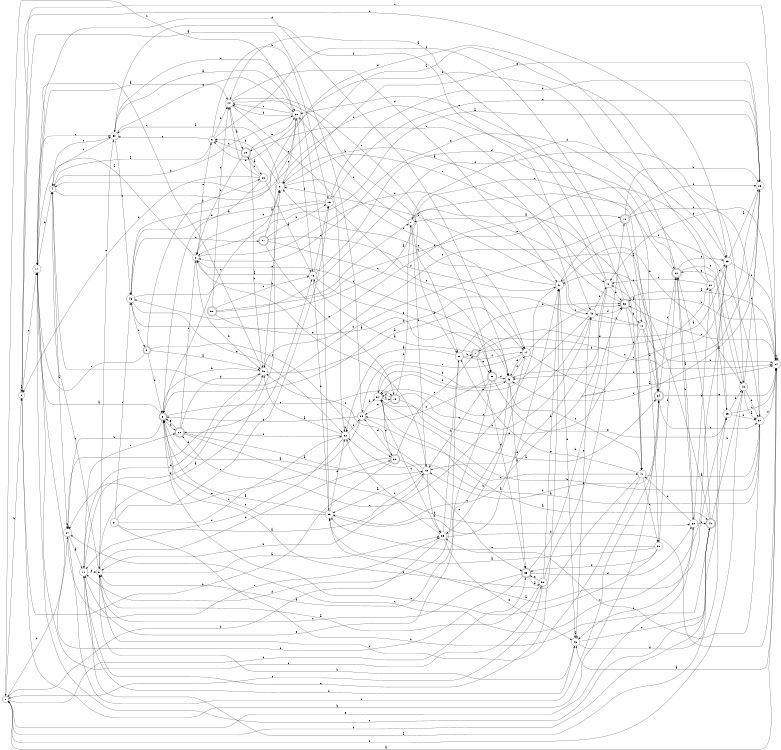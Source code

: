 digraph n49_1 {
__start0 [label="" shape="none"];

rankdir=LR;
size="8,5";

s0 [style="filled", color="black", fillcolor="white" shape="circle", label="0"];
s1 [style="rounded,filled", color="black", fillcolor="white" shape="doublecircle", label="1"];
s2 [style="filled", color="black", fillcolor="white" shape="circle", label="2"];
s3 [style="rounded,filled", color="black", fillcolor="white" shape="doublecircle", label="3"];
s4 [style="filled", color="black", fillcolor="white" shape="circle", label="4"];
s5 [style="filled", color="black", fillcolor="white" shape="circle", label="5"];
s6 [style="filled", color="black", fillcolor="white" shape="circle", label="6"];
s7 [style="filled", color="black", fillcolor="white" shape="circle", label="7"];
s8 [style="filled", color="black", fillcolor="white" shape="circle", label="8"];
s9 [style="rounded,filled", color="black", fillcolor="white" shape="doublecircle", label="9"];
s10 [style="filled", color="black", fillcolor="white" shape="circle", label="10"];
s11 [style="filled", color="black", fillcolor="white" shape="circle", label="11"];
s12 [style="filled", color="black", fillcolor="white" shape="circle", label="12"];
s13 [style="filled", color="black", fillcolor="white" shape="circle", label="13"];
s14 [style="filled", color="black", fillcolor="white" shape="circle", label="14"];
s15 [style="filled", color="black", fillcolor="white" shape="circle", label="15"];
s16 [style="filled", color="black", fillcolor="white" shape="circle", label="16"];
s17 [style="filled", color="black", fillcolor="white" shape="circle", label="17"];
s18 [style="rounded,filled", color="black", fillcolor="white" shape="doublecircle", label="18"];
s19 [style="rounded,filled", color="black", fillcolor="white" shape="doublecircle", label="19"];
s20 [style="filled", color="black", fillcolor="white" shape="circle", label="20"];
s21 [style="filled", color="black", fillcolor="white" shape="circle", label="21"];
s22 [style="rounded,filled", color="black", fillcolor="white" shape="doublecircle", label="22"];
s23 [style="filled", color="black", fillcolor="white" shape="circle", label="23"];
s24 [style="filled", color="black", fillcolor="white" shape="circle", label="24"];
s25 [style="filled", color="black", fillcolor="white" shape="circle", label="25"];
s26 [style="filled", color="black", fillcolor="white" shape="circle", label="26"];
s27 [style="filled", color="black", fillcolor="white" shape="circle", label="27"];
s28 [style="rounded,filled", color="black", fillcolor="white" shape="doublecircle", label="28"];
s29 [style="filled", color="black", fillcolor="white" shape="circle", label="29"];
s30 [style="filled", color="black", fillcolor="white" shape="circle", label="30"];
s31 [style="filled", color="black", fillcolor="white" shape="circle", label="31"];
s32 [style="filled", color="black", fillcolor="white" shape="circle", label="32"];
s33 [style="filled", color="black", fillcolor="white" shape="circle", label="33"];
s34 [style="rounded,filled", color="black", fillcolor="white" shape="doublecircle", label="34"];
s35 [style="rounded,filled", color="black", fillcolor="white" shape="doublecircle", label="35"];
s36 [style="filled", color="black", fillcolor="white" shape="circle", label="36"];
s37 [style="filled", color="black", fillcolor="white" shape="circle", label="37"];
s38 [style="filled", color="black", fillcolor="white" shape="circle", label="38"];
s39 [style="filled", color="black", fillcolor="white" shape="circle", label="39"];
s40 [style="rounded,filled", color="black", fillcolor="white" shape="doublecircle", label="40"];
s41 [style="filled", color="black", fillcolor="white" shape="circle", label="41"];
s42 [style="filled", color="black", fillcolor="white" shape="circle", label="42"];
s43 [style="filled", color="black", fillcolor="white" shape="circle", label="43"];
s44 [style="filled", color="black", fillcolor="white" shape="circle", label="44"];
s45 [style="filled", color="black", fillcolor="white" shape="circle", label="45"];
s46 [style="filled", color="black", fillcolor="white" shape="circle", label="46"];
s47 [style="filled", color="black", fillcolor="white" shape="circle", label="47"];
s48 [style="filled", color="black", fillcolor="white" shape="circle", label="48"];
s49 [style="filled", color="black", fillcolor="white" shape="circle", label="49"];
s50 [style="filled", color="black", fillcolor="white" shape="circle", label="50"];
s51 [style="filled", color="black", fillcolor="white" shape="circle", label="51"];
s52 [style="rounded,filled", color="black", fillcolor="white" shape="doublecircle", label="52"];
s53 [style="rounded,filled", color="black", fillcolor="white" shape="doublecircle", label="53"];
s54 [style="filled", color="black", fillcolor="white" shape="circle", label="54"];
s55 [style="rounded,filled", color="black", fillcolor="white" shape="doublecircle", label="55"];
s56 [style="filled", color="black", fillcolor="white" shape="circle", label="56"];
s57 [style="rounded,filled", color="black", fillcolor="white" shape="doublecircle", label="57"];
s58 [style="rounded,filled", color="black", fillcolor="white" shape="doublecircle", label="58"];
s59 [style="filled", color="black", fillcolor="white" shape="circle", label="59"];
s60 [style="rounded,filled", color="black", fillcolor="white" shape="doublecircle", label="60"];
s0 -> s24 [label="a"];
s0 -> s8 [label="b"];
s0 -> s53 [label="c"];
s0 -> s27 [label="d"];
s0 -> s38 [label="e"];
s1 -> s16 [label="a"];
s1 -> s20 [label="b"];
s1 -> s24 [label="c"];
s1 -> s53 [label="d"];
s1 -> s58 [label="e"];
s2 -> s17 [label="a"];
s2 -> s45 [label="b"];
s2 -> s42 [label="c"];
s2 -> s46 [label="d"];
s2 -> s6 [label="e"];
s3 -> s45 [label="a"];
s3 -> s23 [label="b"];
s3 -> s35 [label="c"];
s3 -> s9 [label="d"];
s3 -> s17 [label="e"];
s4 -> s27 [label="a"];
s4 -> s34 [label="b"];
s4 -> s50 [label="c"];
s4 -> s30 [label="d"];
s4 -> s34 [label="e"];
s5 -> s39 [label="a"];
s5 -> s49 [label="b"];
s5 -> s4 [label="c"];
s5 -> s35 [label="d"];
s5 -> s50 [label="e"];
s6 -> s4 [label="a"];
s6 -> s15 [label="b"];
s6 -> s41 [label="c"];
s6 -> s44 [label="d"];
s6 -> s50 [label="e"];
s7 -> s41 [label="a"];
s7 -> s51 [label="b"];
s7 -> s13 [label="c"];
s7 -> s30 [label="d"];
s7 -> s36 [label="e"];
s8 -> s8 [label="a"];
s8 -> s34 [label="b"];
s8 -> s24 [label="c"];
s8 -> s33 [label="d"];
s8 -> s17 [label="e"];
s9 -> s17 [label="a"];
s9 -> s27 [label="b"];
s9 -> s31 [label="c"];
s9 -> s60 [label="d"];
s9 -> s19 [label="e"];
s10 -> s34 [label="a"];
s10 -> s24 [label="b"];
s10 -> s42 [label="c"];
s10 -> s9 [label="d"];
s10 -> s54 [label="e"];
s11 -> s25 [label="a"];
s11 -> s5 [label="b"];
s11 -> s60 [label="c"];
s11 -> s45 [label="d"];
s11 -> s47 [label="e"];
s12 -> s44 [label="a"];
s12 -> s28 [label="b"];
s12 -> s59 [label="c"];
s12 -> s13 [label="d"];
s12 -> s52 [label="e"];
s13 -> s59 [label="a"];
s13 -> s5 [label="b"];
s13 -> s45 [label="c"];
s13 -> s39 [label="d"];
s13 -> s2 [label="e"];
s14 -> s24 [label="a"];
s14 -> s39 [label="b"];
s14 -> s52 [label="c"];
s14 -> s46 [label="d"];
s14 -> s29 [label="e"];
s15 -> s43 [label="a"];
s15 -> s2 [label="b"];
s15 -> s14 [label="c"];
s15 -> s26 [label="d"];
s15 -> s26 [label="e"];
s16 -> s2 [label="a"];
s16 -> s59 [label="b"];
s16 -> s15 [label="c"];
s16 -> s22 [label="d"];
s16 -> s58 [label="e"];
s17 -> s44 [label="a"];
s17 -> s4 [label="b"];
s17 -> s56 [label="c"];
s17 -> s46 [label="d"];
s17 -> s50 [label="e"];
s18 -> s10 [label="a"];
s18 -> s26 [label="b"];
s18 -> s37 [label="c"];
s18 -> s26 [label="d"];
s18 -> s45 [label="e"];
s19 -> s34 [label="a"];
s19 -> s7 [label="b"];
s19 -> s42 [label="c"];
s19 -> s54 [label="d"];
s19 -> s29 [label="e"];
s20 -> s25 [label="a"];
s20 -> s12 [label="b"];
s20 -> s33 [label="c"];
s20 -> s4 [label="d"];
s20 -> s2 [label="e"];
s21 -> s13 [label="a"];
s21 -> s40 [label="b"];
s21 -> s32 [label="c"];
s21 -> s43 [label="d"];
s21 -> s15 [label="e"];
s22 -> s43 [label="a"];
s22 -> s38 [label="b"];
s22 -> s48 [label="c"];
s22 -> s6 [label="d"];
s22 -> s33 [label="e"];
s23 -> s16 [label="a"];
s23 -> s28 [label="b"];
s23 -> s8 [label="c"];
s23 -> s44 [label="d"];
s23 -> s9 [label="e"];
s24 -> s49 [label="a"];
s24 -> s52 [label="b"];
s24 -> s24 [label="c"];
s24 -> s12 [label="d"];
s24 -> s52 [label="e"];
s25 -> s59 [label="a"];
s25 -> s37 [label="b"];
s25 -> s24 [label="c"];
s25 -> s48 [label="d"];
s25 -> s22 [label="e"];
s26 -> s2 [label="a"];
s26 -> s46 [label="b"];
s26 -> s46 [label="c"];
s26 -> s46 [label="d"];
s26 -> s31 [label="e"];
s27 -> s11 [label="a"];
s27 -> s27 [label="b"];
s27 -> s34 [label="c"];
s27 -> s16 [label="d"];
s27 -> s39 [label="e"];
s28 -> s23 [label="a"];
s28 -> s45 [label="b"];
s28 -> s6 [label="c"];
s28 -> s2 [label="d"];
s28 -> s30 [label="e"];
s29 -> s8 [label="a"];
s29 -> s54 [label="b"];
s29 -> s41 [label="c"];
s29 -> s9 [label="d"];
s29 -> s27 [label="e"];
s30 -> s5 [label="a"];
s30 -> s16 [label="b"];
s30 -> s0 [label="c"];
s30 -> s44 [label="d"];
s30 -> s44 [label="e"];
s31 -> s50 [label="a"];
s31 -> s6 [label="b"];
s31 -> s30 [label="c"];
s31 -> s14 [label="d"];
s31 -> s12 [label="e"];
s32 -> s45 [label="a"];
s32 -> s32 [label="b"];
s32 -> s11 [label="c"];
s32 -> s60 [label="d"];
s32 -> s29 [label="e"];
s33 -> s26 [label="a"];
s33 -> s24 [label="b"];
s33 -> s27 [label="c"];
s33 -> s7 [label="d"];
s33 -> s1 [label="e"];
s34 -> s12 [label="a"];
s34 -> s22 [label="b"];
s34 -> s37 [label="c"];
s34 -> s13 [label="d"];
s34 -> s24 [label="e"];
s35 -> s9 [label="a"];
s35 -> s8 [label="b"];
s35 -> s53 [label="c"];
s35 -> s29 [label="d"];
s35 -> s1 [label="e"];
s36 -> s59 [label="a"];
s36 -> s22 [label="b"];
s36 -> s9 [label="c"];
s36 -> s53 [label="d"];
s36 -> s59 [label="e"];
s37 -> s32 [label="a"];
s37 -> s54 [label="b"];
s37 -> s39 [label="c"];
s37 -> s24 [label="d"];
s37 -> s47 [label="e"];
s38 -> s22 [label="a"];
s38 -> s49 [label="b"];
s38 -> s20 [label="c"];
s38 -> s41 [label="d"];
s38 -> s40 [label="e"];
s39 -> s47 [label="a"];
s39 -> s51 [label="b"];
s39 -> s32 [label="c"];
s39 -> s0 [label="d"];
s39 -> s49 [label="e"];
s40 -> s22 [label="a"];
s40 -> s48 [label="b"];
s40 -> s47 [label="c"];
s40 -> s0 [label="d"];
s40 -> s17 [label="e"];
s41 -> s37 [label="a"];
s41 -> s9 [label="b"];
s41 -> s36 [label="c"];
s41 -> s5 [label="d"];
s41 -> s51 [label="e"];
s42 -> s31 [label="a"];
s42 -> s12 [label="b"];
s42 -> s54 [label="c"];
s42 -> s52 [label="d"];
s42 -> s54 [label="e"];
s43 -> s33 [label="a"];
s43 -> s7 [label="b"];
s43 -> s57 [label="c"];
s43 -> s3 [label="d"];
s43 -> s32 [label="e"];
s44 -> s28 [label="a"];
s44 -> s51 [label="b"];
s44 -> s58 [label="c"];
s44 -> s47 [label="d"];
s44 -> s32 [label="e"];
s45 -> s14 [label="a"];
s45 -> s9 [label="b"];
s45 -> s17 [label="c"];
s45 -> s11 [label="d"];
s45 -> s31 [label="e"];
s46 -> s53 [label="a"];
s46 -> s54 [label="b"];
s46 -> s41 [label="c"];
s46 -> s14 [label="d"];
s46 -> s11 [label="e"];
s47 -> s31 [label="a"];
s47 -> s48 [label="b"];
s47 -> s60 [label="c"];
s47 -> s49 [label="d"];
s47 -> s31 [label="e"];
s48 -> s37 [label="a"];
s48 -> s37 [label="b"];
s48 -> s26 [label="c"];
s48 -> s43 [label="d"];
s48 -> s0 [label="e"];
s49 -> s49 [label="a"];
s49 -> s11 [label="b"];
s49 -> s42 [label="c"];
s49 -> s33 [label="d"];
s49 -> s40 [label="e"];
s50 -> s30 [label="a"];
s50 -> s43 [label="b"];
s50 -> s4 [label="c"];
s50 -> s42 [label="d"];
s50 -> s30 [label="e"];
s51 -> s32 [label="a"];
s51 -> s1 [label="b"];
s51 -> s14 [label="c"];
s51 -> s11 [label="d"];
s51 -> s52 [label="e"];
s52 -> s24 [label="a"];
s52 -> s10 [label="b"];
s52 -> s30 [label="c"];
s52 -> s41 [label="d"];
s52 -> s7 [label="e"];
s53 -> s56 [label="a"];
s53 -> s52 [label="b"];
s53 -> s5 [label="c"];
s53 -> s38 [label="d"];
s53 -> s17 [label="e"];
s54 -> s40 [label="a"];
s54 -> s19 [label="b"];
s54 -> s39 [label="c"];
s54 -> s35 [label="d"];
s54 -> s46 [label="e"];
s55 -> s46 [label="a"];
s55 -> s18 [label="b"];
s55 -> s16 [label="c"];
s55 -> s48 [label="d"];
s55 -> s44 [label="e"];
s56 -> s5 [label="a"];
s56 -> s47 [label="b"];
s56 -> s0 [label="c"];
s56 -> s18 [label="d"];
s56 -> s53 [label="e"];
s57 -> s31 [label="a"];
s57 -> s15 [label="b"];
s57 -> s58 [label="c"];
s57 -> s47 [label="d"];
s57 -> s19 [label="e"];
s58 -> s5 [label="a"];
s58 -> s29 [label="b"];
s58 -> s13 [label="c"];
s58 -> s46 [label="d"];
s58 -> s25 [label="e"];
s59 -> s9 [label="a"];
s59 -> s24 [label="b"];
s59 -> s50 [label="c"];
s59 -> s32 [label="d"];
s59 -> s9 [label="e"];
s60 -> s13 [label="a"];
s60 -> s38 [label="b"];
s60 -> s2 [label="c"];
s60 -> s45 [label="d"];
s60 -> s9 [label="e"];

}